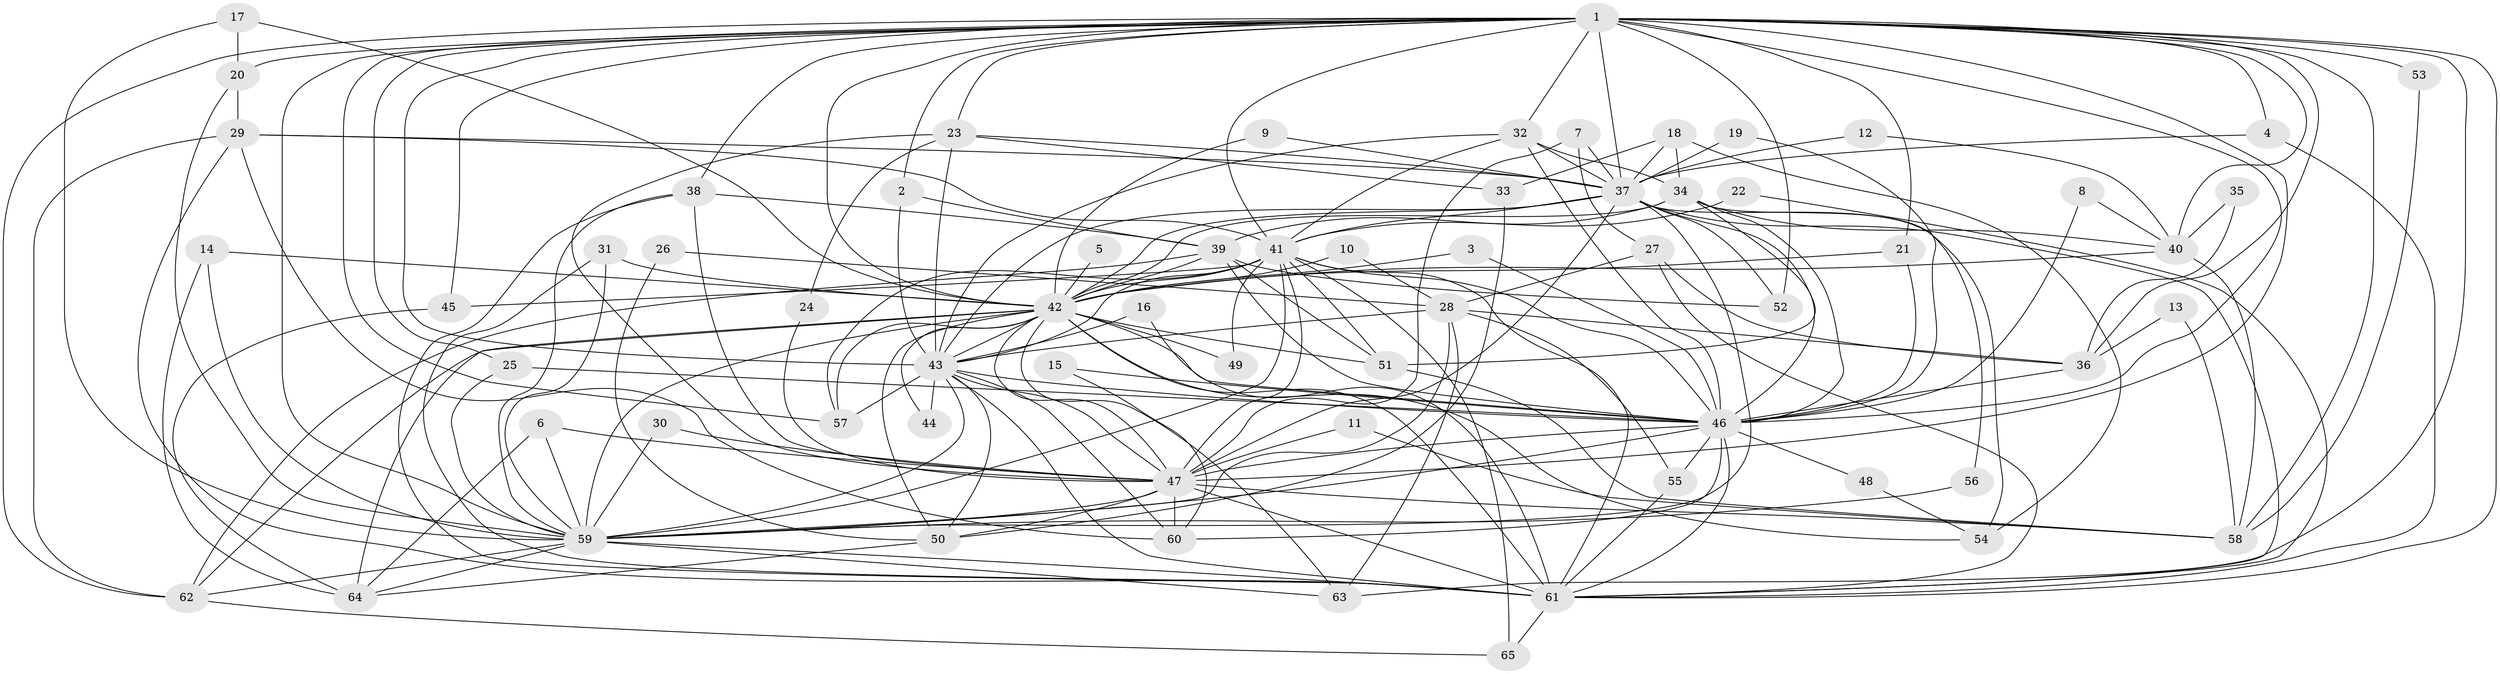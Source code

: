 // original degree distribution, {14: 0.007692307692307693, 24: 0.015384615384615385, 23: 0.007692307692307693, 25: 0.007692307692307693, 20: 0.023076923076923078, 33: 0.007692307692307693, 17: 0.007692307692307693, 7: 0.023076923076923078, 5: 0.05384615384615385, 2: 0.5153846153846153, 4: 0.08461538461538462, 6: 0.038461538461538464, 3: 0.2, 8: 0.007692307692307693}
// Generated by graph-tools (version 1.1) at 2025/25/03/09/25 03:25:39]
// undirected, 65 vertices, 192 edges
graph export_dot {
graph [start="1"]
  node [color=gray90,style=filled];
  1;
  2;
  3;
  4;
  5;
  6;
  7;
  8;
  9;
  10;
  11;
  12;
  13;
  14;
  15;
  16;
  17;
  18;
  19;
  20;
  21;
  22;
  23;
  24;
  25;
  26;
  27;
  28;
  29;
  30;
  31;
  32;
  33;
  34;
  35;
  36;
  37;
  38;
  39;
  40;
  41;
  42;
  43;
  44;
  45;
  46;
  47;
  48;
  49;
  50;
  51;
  52;
  53;
  54;
  55;
  56;
  57;
  58;
  59;
  60;
  61;
  62;
  63;
  64;
  65;
  1 -- 2 [weight=1.0];
  1 -- 4 [weight=1.0];
  1 -- 20 [weight=1.0];
  1 -- 21 [weight=1.0];
  1 -- 23 [weight=1.0];
  1 -- 25 [weight=1.0];
  1 -- 32 [weight=1.0];
  1 -- 36 [weight=1.0];
  1 -- 37 [weight=3.0];
  1 -- 38 [weight=1.0];
  1 -- 40 [weight=1.0];
  1 -- 41 [weight=2.0];
  1 -- 42 [weight=3.0];
  1 -- 43 [weight=2.0];
  1 -- 45 [weight=1.0];
  1 -- 46 [weight=2.0];
  1 -- 47 [weight=2.0];
  1 -- 52 [weight=1.0];
  1 -- 53 [weight=1.0];
  1 -- 57 [weight=1.0];
  1 -- 58 [weight=2.0];
  1 -- 59 [weight=2.0];
  1 -- 61 [weight=2.0];
  1 -- 62 [weight=1.0];
  1 -- 63 [weight=1.0];
  2 -- 39 [weight=1.0];
  2 -- 43 [weight=1.0];
  3 -- 42 [weight=1.0];
  3 -- 46 [weight=1.0];
  4 -- 37 [weight=1.0];
  4 -- 61 [weight=1.0];
  5 -- 42 [weight=1.0];
  6 -- 47 [weight=1.0];
  6 -- 59 [weight=1.0];
  6 -- 64 [weight=1.0];
  7 -- 27 [weight=1.0];
  7 -- 37 [weight=1.0];
  7 -- 47 [weight=1.0];
  8 -- 40 [weight=1.0];
  8 -- 46 [weight=1.0];
  9 -- 37 [weight=1.0];
  9 -- 42 [weight=1.0];
  10 -- 28 [weight=1.0];
  10 -- 42 [weight=1.0];
  11 -- 47 [weight=1.0];
  11 -- 58 [weight=1.0];
  12 -- 37 [weight=1.0];
  12 -- 40 [weight=1.0];
  13 -- 36 [weight=1.0];
  13 -- 58 [weight=1.0];
  14 -- 42 [weight=1.0];
  14 -- 59 [weight=1.0];
  14 -- 64 [weight=1.0];
  15 -- 46 [weight=1.0];
  15 -- 60 [weight=1.0];
  16 -- 43 [weight=1.0];
  16 -- 61 [weight=1.0];
  17 -- 20 [weight=1.0];
  17 -- 42 [weight=1.0];
  17 -- 59 [weight=1.0];
  18 -- 33 [weight=1.0];
  18 -- 34 [weight=1.0];
  18 -- 37 [weight=1.0];
  18 -- 54 [weight=1.0];
  19 -- 37 [weight=1.0];
  19 -- 46 [weight=1.0];
  20 -- 29 [weight=1.0];
  20 -- 59 [weight=1.0];
  21 -- 42 [weight=1.0];
  21 -- 46 [weight=1.0];
  22 -- 41 [weight=1.0];
  22 -- 61 [weight=1.0];
  23 -- 24 [weight=1.0];
  23 -- 33 [weight=1.0];
  23 -- 37 [weight=1.0];
  23 -- 43 [weight=1.0];
  23 -- 47 [weight=1.0];
  24 -- 47 [weight=1.0];
  25 -- 46 [weight=1.0];
  25 -- 59 [weight=1.0];
  26 -- 28 [weight=1.0];
  26 -- 50 [weight=1.0];
  27 -- 28 [weight=1.0];
  27 -- 36 [weight=1.0];
  27 -- 61 [weight=1.0];
  28 -- 36 [weight=1.0];
  28 -- 43 [weight=1.0];
  28 -- 55 [weight=1.0];
  28 -- 59 [weight=1.0];
  28 -- 63 [weight=1.0];
  29 -- 37 [weight=1.0];
  29 -- 41 [weight=2.0];
  29 -- 60 [weight=1.0];
  29 -- 61 [weight=1.0];
  29 -- 62 [weight=1.0];
  30 -- 47 [weight=1.0];
  30 -- 59 [weight=1.0];
  31 -- 42 [weight=1.0];
  31 -- 59 [weight=1.0];
  31 -- 61 [weight=1.0];
  32 -- 34 [weight=1.0];
  32 -- 37 [weight=1.0];
  32 -- 41 [weight=1.0];
  32 -- 43 [weight=1.0];
  32 -- 46 [weight=1.0];
  33 -- 50 [weight=1.0];
  34 -- 39 [weight=1.0];
  34 -- 40 [weight=1.0];
  34 -- 42 [weight=1.0];
  34 -- 46 [weight=1.0];
  34 -- 51 [weight=1.0];
  34 -- 56 [weight=1.0];
  35 -- 36 [weight=1.0];
  35 -- 40 [weight=1.0];
  36 -- 46 [weight=1.0];
  37 -- 41 [weight=1.0];
  37 -- 42 [weight=2.0];
  37 -- 43 [weight=1.0];
  37 -- 46 [weight=1.0];
  37 -- 47 [weight=1.0];
  37 -- 52 [weight=1.0];
  37 -- 54 [weight=1.0];
  37 -- 59 [weight=3.0];
  37 -- 61 [weight=1.0];
  38 -- 39 [weight=1.0];
  38 -- 47 [weight=2.0];
  38 -- 59 [weight=1.0];
  38 -- 61 [weight=1.0];
  39 -- 42 [weight=1.0];
  39 -- 46 [weight=1.0];
  39 -- 51 [weight=1.0];
  39 -- 52 [weight=1.0];
  39 -- 62 [weight=1.0];
  40 -- 42 [weight=1.0];
  40 -- 58 [weight=1.0];
  41 -- 42 [weight=1.0];
  41 -- 43 [weight=1.0];
  41 -- 45 [weight=1.0];
  41 -- 46 [weight=1.0];
  41 -- 47 [weight=1.0];
  41 -- 49 [weight=1.0];
  41 -- 51 [weight=1.0];
  41 -- 57 [weight=1.0];
  41 -- 59 [weight=1.0];
  41 -- 61 [weight=1.0];
  41 -- 65 [weight=1.0];
  42 -- 43 [weight=1.0];
  42 -- 44 [weight=1.0];
  42 -- 46 [weight=1.0];
  42 -- 47 [weight=1.0];
  42 -- 49 [weight=1.0];
  42 -- 50 [weight=2.0];
  42 -- 51 [weight=1.0];
  42 -- 54 [weight=1.0];
  42 -- 57 [weight=1.0];
  42 -- 59 [weight=2.0];
  42 -- 61 [weight=3.0];
  42 -- 62 [weight=1.0];
  42 -- 63 [weight=1.0];
  42 -- 64 [weight=1.0];
  43 -- 44 [weight=1.0];
  43 -- 46 [weight=3.0];
  43 -- 47 [weight=1.0];
  43 -- 50 [weight=2.0];
  43 -- 57 [weight=1.0];
  43 -- 59 [weight=1.0];
  43 -- 60 [weight=1.0];
  43 -- 61 [weight=1.0];
  45 -- 64 [weight=1.0];
  46 -- 47 [weight=1.0];
  46 -- 48 [weight=1.0];
  46 -- 55 [weight=1.0];
  46 -- 59 [weight=1.0];
  46 -- 60 [weight=1.0];
  46 -- 61 [weight=1.0];
  47 -- 50 [weight=1.0];
  47 -- 58 [weight=1.0];
  47 -- 59 [weight=1.0];
  47 -- 60 [weight=1.0];
  47 -- 61 [weight=2.0];
  48 -- 54 [weight=1.0];
  50 -- 64 [weight=1.0];
  51 -- 58 [weight=1.0];
  53 -- 58 [weight=1.0];
  55 -- 61 [weight=1.0];
  56 -- 59 [weight=1.0];
  59 -- 61 [weight=1.0];
  59 -- 62 [weight=1.0];
  59 -- 63 [weight=1.0];
  59 -- 64 [weight=1.0];
  61 -- 65 [weight=1.0];
  62 -- 65 [weight=1.0];
}
